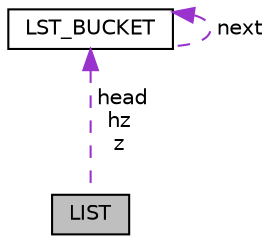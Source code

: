 digraph "LIST"
{
 // INTERACTIVE_SVG=YES
 // LATEX_PDF_SIZE
  bgcolor="transparent";
  edge [fontname="Helvetica",fontsize="10",labelfontname="Helvetica",labelfontsize="10"];
  node [fontname="Helvetica",fontsize="10",shape=record];
  Node1 [label="LIST",height=0.2,width=0.4,color="black", fillcolor="grey75", style="filled", fontcolor="black",tooltip=" "];
  Node2 -> Node1 [dir="back",color="darkorchid3",fontsize="10",style="dashed",label=" head\nhz\nz" ];
  Node2 [label="LST_BUCKET",height=0.2,width=0.4,color="black",URL="$structLST__BUCKET.html",tooltip=" "];
  Node2 -> Node2 [dir="back",color="darkorchid3",fontsize="10",style="dashed",label=" next" ];
}
